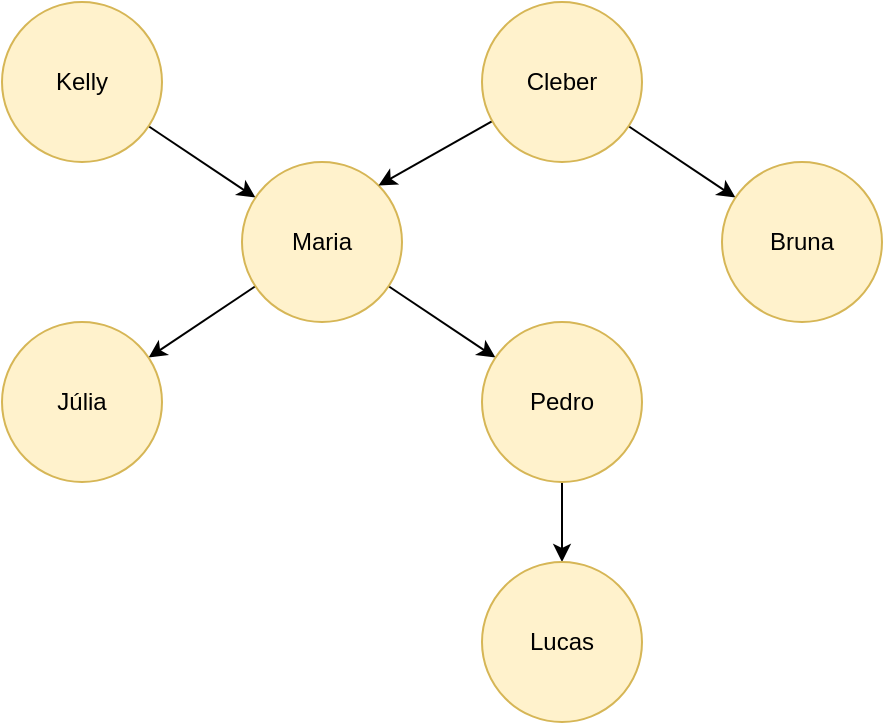 <mxfile version="12.8.5" type="device"><diagram id="QKtD_dcJ5I3hceKIwCJj" name="Page-1"><mxGraphModel dx="920" dy="494" grid="1" gridSize="10" guides="1" tooltips="1" connect="1" arrows="1" fold="1" page="1" pageScale="1" pageWidth="850" pageHeight="1100" math="0" shadow="0"><root><mxCell id="0"/><mxCell id="1" parent="0"/><mxCell id="feFI0DJJNEKz48T8NE-K-5" value="" style="rounded=0;orthogonalLoop=1;jettySize=auto;html=1;" edge="1" parent="1" source="feFI0DJJNEKz48T8NE-K-3" target="feFI0DJJNEKz48T8NE-K-4"><mxGeometry relative="1" as="geometry"/></mxCell><mxCell id="feFI0DJJNEKz48T8NE-K-3" value="Kelly" style="ellipse;whiteSpace=wrap;html=1;aspect=fixed;fillColor=#fff2cc;strokeColor=#d6b656;" vertex="1" parent="1"><mxGeometry x="200" y="120" width="80" height="80" as="geometry"/></mxCell><mxCell id="feFI0DJJNEKz48T8NE-K-12" value="" style="edgeStyle=none;rounded=0;orthogonalLoop=1;jettySize=auto;html=1;" edge="1" parent="1" source="feFI0DJJNEKz48T8NE-K-4" target="feFI0DJJNEKz48T8NE-K-11"><mxGeometry relative="1" as="geometry"/></mxCell><mxCell id="feFI0DJJNEKz48T8NE-K-17" value="" style="edgeStyle=none;rounded=0;orthogonalLoop=1;jettySize=auto;html=1;" edge="1" parent="1" source="feFI0DJJNEKz48T8NE-K-4" target="feFI0DJJNEKz48T8NE-K-16"><mxGeometry relative="1" as="geometry"/></mxCell><mxCell id="feFI0DJJNEKz48T8NE-K-4" value="Maria" style="ellipse;whiteSpace=wrap;html=1;aspect=fixed;fillColor=#fff2cc;strokeColor=#d6b656;" vertex="1" parent="1"><mxGeometry x="320" y="200" width="80" height="80" as="geometry"/></mxCell><mxCell id="feFI0DJJNEKz48T8NE-K-16" value="Júlia" style="ellipse;whiteSpace=wrap;html=1;aspect=fixed;fillColor=#fff2cc;strokeColor=#d6b656;" vertex="1" parent="1"><mxGeometry x="200" y="280" width="80" height="80" as="geometry"/></mxCell><mxCell id="feFI0DJJNEKz48T8NE-K-14" value="" style="edgeStyle=none;rounded=0;orthogonalLoop=1;jettySize=auto;html=1;" edge="1" parent="1" source="feFI0DJJNEKz48T8NE-K-11" target="feFI0DJJNEKz48T8NE-K-13"><mxGeometry relative="1" as="geometry"/></mxCell><mxCell id="feFI0DJJNEKz48T8NE-K-11" value="Pedro" style="ellipse;whiteSpace=wrap;html=1;aspect=fixed;fillColor=#fff2cc;strokeColor=#d6b656;" vertex="1" parent="1"><mxGeometry x="440" y="280" width="80" height="80" as="geometry"/></mxCell><mxCell id="feFI0DJJNEKz48T8NE-K-13" value="Lucas" style="ellipse;whiteSpace=wrap;html=1;aspect=fixed;fillColor=#fff2cc;strokeColor=#d6b656;" vertex="1" parent="1"><mxGeometry x="440" y="400" width="80" height="80" as="geometry"/></mxCell><mxCell id="feFI0DJJNEKz48T8NE-K-8" style="edgeStyle=none;rounded=0;orthogonalLoop=1;jettySize=auto;html=1;entryX=1;entryY=0;entryDx=0;entryDy=0;" edge="1" parent="1" source="feFI0DJJNEKz48T8NE-K-6" target="feFI0DJJNEKz48T8NE-K-4"><mxGeometry relative="1" as="geometry"/></mxCell><mxCell id="feFI0DJJNEKz48T8NE-K-10" value="" style="edgeStyle=none;rounded=0;orthogonalLoop=1;jettySize=auto;html=1;" edge="1" parent="1" source="feFI0DJJNEKz48T8NE-K-6" target="feFI0DJJNEKz48T8NE-K-9"><mxGeometry relative="1" as="geometry"/></mxCell><mxCell id="feFI0DJJNEKz48T8NE-K-6" value="Cleber" style="ellipse;whiteSpace=wrap;html=1;aspect=fixed;fillColor=#fff2cc;strokeColor=#d6b656;" vertex="1" parent="1"><mxGeometry x="440" y="120" width="80" height="80" as="geometry"/></mxCell><mxCell id="feFI0DJJNEKz48T8NE-K-9" value="Bruna" style="ellipse;whiteSpace=wrap;html=1;aspect=fixed;fillColor=#fff2cc;strokeColor=#d6b656;" vertex="1" parent="1"><mxGeometry x="560" y="200" width="80" height="80" as="geometry"/></mxCell></root></mxGraphModel></diagram></mxfile>